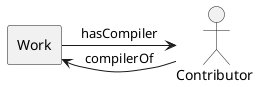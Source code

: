 
@startuml

rectangle "Work" as w {

}

actor "Contributor " as c

w -> c : hasCompiler 
w <- c : compilerOf 


@enduml
